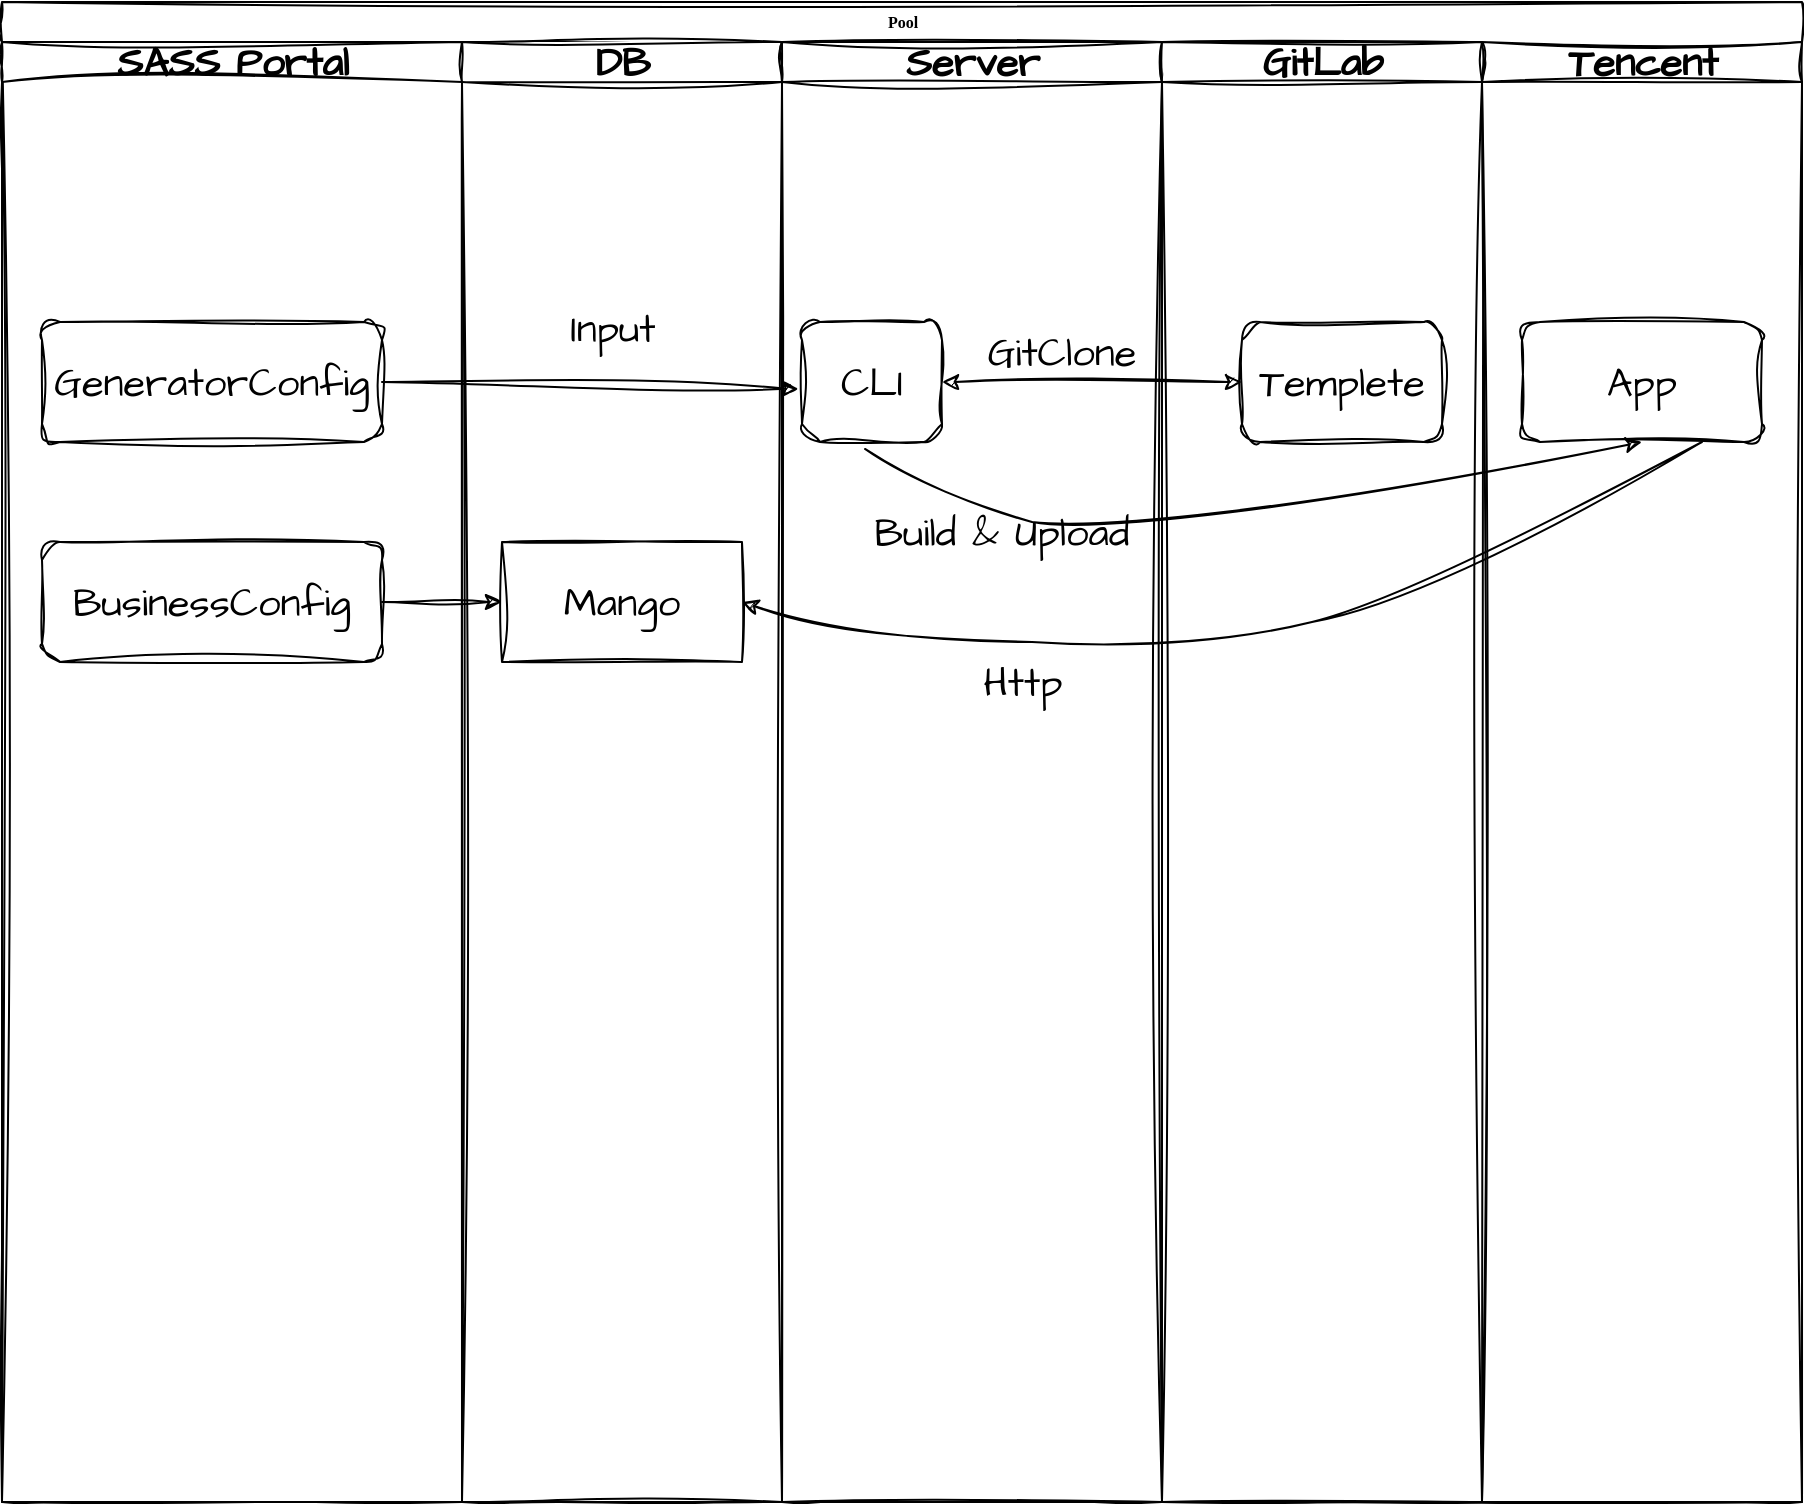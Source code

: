 <mxfile version="21.6.2" type="github">
  <diagram name="Page-1" id="c7488fd3-1785-93aa-aadb-54a6760d102a">
    <mxGraphModel dx="1366" dy="758" grid="1" gridSize="10" guides="1" tooltips="1" connect="1" arrows="1" fold="1" page="1" pageScale="1" pageWidth="1100" pageHeight="850" background="none" math="0" shadow="0">
      <root>
        <mxCell id="0" />
        <mxCell id="1" parent="0" />
        <mxCell id="pInQwndEqvkR__QQOe_d-1" value="Pool" style="swimlane;html=1;childLayout=stackLayout;startSize=20;rounded=0;shadow=0;labelBackgroundColor=none;strokeWidth=1;fontFamily=Verdana;fontSize=8;align=center;sketch=1;hachureGap=4;jiggle=2;curveFitting=1;fontSource=https%3A%2F%2Ffonts.googleapis.com%2Fcss%3Ffamily%3DArchitects%2BDaughter;" vertex="1" parent="1">
          <mxGeometry x="20" y="20" width="900" height="750" as="geometry" />
        </mxCell>
        <mxCell id="pInQwndEqvkR__QQOe_d-2" value="SASS Portal" style="swimlane;html=1;startSize=20;sketch=1;hachureGap=4;jiggle=2;curveFitting=1;fontFamily=Architects Daughter;fontSource=https%3A%2F%2Ffonts.googleapis.com%2Fcss%3Ffamily%3DArchitects%2BDaughter;fontSize=20;" vertex="1" parent="pInQwndEqvkR__QQOe_d-1">
          <mxGeometry y="20" width="230" height="730" as="geometry" />
        </mxCell>
        <mxCell id="pInQwndEqvkR__QQOe_d-3" value="&lt;font style=&quot;font-size: 20px;&quot; face=&quot;Architects Daughter&quot;&gt;BusinessConfig&lt;/font&gt;" style="rounded=1;whiteSpace=wrap;html=1;shadow=0;labelBackgroundColor=none;strokeWidth=1;fontFamily=Verdana;fontSize=8;align=center;sketch=1;hachureGap=4;jiggle=2;curveFitting=1;fontSource=https%3A%2F%2Ffonts.googleapis.com%2Fcss%3Ffamily%3DArchitects%2BDaughter;" vertex="1" parent="pInQwndEqvkR__QQOe_d-2">
          <mxGeometry x="20" y="250" width="170" height="60" as="geometry" />
        </mxCell>
        <mxCell id="pInQwndEqvkR__QQOe_d-46" value="&lt;font style=&quot;font-size: 20px;&quot; face=&quot;Architects Daughter&quot;&gt;GeneratorConfig&lt;/font&gt;" style="rounded=1;whiteSpace=wrap;html=1;shadow=0;labelBackgroundColor=none;strokeWidth=1;fontFamily=Verdana;fontSize=8;align=center;sketch=1;hachureGap=4;jiggle=2;curveFitting=1;fontSource=https%3A%2F%2Ffonts.googleapis.com%2Fcss%3Ffamily%3DArchitects%2BDaughter;" vertex="1" parent="pInQwndEqvkR__QQOe_d-2">
          <mxGeometry x="20" y="140" width="170" height="60" as="geometry" />
        </mxCell>
        <mxCell id="pInQwndEqvkR__QQOe_d-21" value="DB" style="swimlane;html=1;startSize=20;sketch=1;hachureGap=4;jiggle=2;curveFitting=1;fontFamily=Architects Daughter;fontSource=https%3A%2F%2Ffonts.googleapis.com%2Fcss%3Ffamily%3DArchitects%2BDaughter;fontSize=20;" vertex="1" parent="pInQwndEqvkR__QQOe_d-1">
          <mxGeometry x="230" y="20" width="160" height="730" as="geometry" />
        </mxCell>
        <mxCell id="pInQwndEqvkR__QQOe_d-63" value="Mango" style="rounded=0;whiteSpace=wrap;html=1;sketch=1;hachureGap=4;jiggle=2;curveFitting=1;fontFamily=Architects Daughter;fontSource=https%3A%2F%2Ffonts.googleapis.com%2Fcss%3Ffamily%3DArchitects%2BDaughter;fontSize=20;" vertex="1" parent="pInQwndEqvkR__QQOe_d-21">
          <mxGeometry x="20" y="250" width="120" height="60" as="geometry" />
        </mxCell>
        <mxCell id="pInQwndEqvkR__QQOe_d-66" value="Input" style="text;html=1;align=center;verticalAlign=middle;resizable=0;points=[];autosize=1;strokeColor=none;fillColor=none;fontSize=20;fontFamily=Architects Daughter;" vertex="1" parent="pInQwndEqvkR__QQOe_d-21">
          <mxGeometry x="40" y="123" width="70" height="40" as="geometry" />
        </mxCell>
        <mxCell id="pInQwndEqvkR__QQOe_d-23" value="Server" style="swimlane;html=1;startSize=20;sketch=1;hachureGap=4;jiggle=2;curveFitting=1;fontFamily=Architects Daughter;fontSource=https%3A%2F%2Ffonts.googleapis.com%2Fcss%3Ffamily%3DArchitects%2BDaughter;fontSize=20;" vertex="1" parent="pInQwndEqvkR__QQOe_d-1">
          <mxGeometry x="390" y="20" width="190" height="730" as="geometry" />
        </mxCell>
        <mxCell id="pInQwndEqvkR__QQOe_d-22" value="&lt;font style=&quot;font-size: 20px;&quot; data-font-src=&quot;https://fonts.googleapis.com/css?family=Architects+Daughter&quot; face=&quot;Architects Daughter&quot;&gt;CLI&lt;/font&gt;" style="rounded=1;whiteSpace=wrap;html=1;shadow=0;labelBackgroundColor=none;strokeWidth=1;fontFamily=Verdana;fontSize=8;align=center;sketch=1;hachureGap=4;jiggle=2;curveFitting=1;fontSource=https%3A%2F%2Ffonts.googleapis.com%2Fcss%3Ffamily%3DArchitects%2BDaughter;" vertex="1" parent="pInQwndEqvkR__QQOe_d-23">
          <mxGeometry x="10" y="140" width="70" height="60" as="geometry" />
        </mxCell>
        <mxCell id="pInQwndEqvkR__QQOe_d-57" value="Http" style="text;html=1;align=center;verticalAlign=middle;resizable=0;points=[];autosize=1;strokeColor=none;fillColor=none;fontSize=20;fontFamily=Architects Daughter;" vertex="1" parent="pInQwndEqvkR__QQOe_d-23">
          <mxGeometry x="90" y="300" width="60" height="40" as="geometry" />
        </mxCell>
        <mxCell id="pInQwndEqvkR__QQOe_d-58" value="GitClone" style="text;html=1;strokeColor=none;fillColor=none;align=center;verticalAlign=middle;whiteSpace=wrap;rounded=0;fontSize=20;fontFamily=Architects Daughter;" vertex="1" parent="pInQwndEqvkR__QQOe_d-23">
          <mxGeometry x="110" y="140" width="60" height="30" as="geometry" />
        </mxCell>
        <mxCell id="pInQwndEqvkR__QQOe_d-60" value="Build &amp;amp; Upload" style="text;html=1;strokeColor=none;fillColor=none;align=center;verticalAlign=middle;whiteSpace=wrap;rounded=0;fontSize=20;fontFamily=Architects Daughter;" vertex="1" parent="pInQwndEqvkR__QQOe_d-23">
          <mxGeometry x="40" y="230" width="140" height="30" as="geometry" />
        </mxCell>
        <mxCell id="pInQwndEqvkR__QQOe_d-28" value="GitLab" style="swimlane;html=1;startSize=20;sketch=1;hachureGap=4;jiggle=2;curveFitting=1;fontFamily=Architects Daughter;fontSource=https%3A%2F%2Ffonts.googleapis.com%2Fcss%3Ffamily%3DArchitects%2BDaughter;fontSize=20;" vertex="1" parent="pInQwndEqvkR__QQOe_d-1">
          <mxGeometry x="580" y="20" width="160" height="730" as="geometry" />
        </mxCell>
        <mxCell id="pInQwndEqvkR__QQOe_d-48" value="Templete" style="rounded=1;whiteSpace=wrap;html=1;sketch=1;hachureGap=4;jiggle=2;curveFitting=1;fontFamily=Architects Daughter;fontSource=https%3A%2F%2Ffonts.googleapis.com%2Fcss%3Ffamily%3DArchitects%2BDaughter;fontSize=20;" vertex="1" parent="pInQwndEqvkR__QQOe_d-28">
          <mxGeometry x="40" y="140" width="100" height="60" as="geometry" />
        </mxCell>
        <mxCell id="pInQwndEqvkR__QQOe_d-37" value="Tencent" style="swimlane;html=1;startSize=20;sketch=1;hachureGap=4;jiggle=2;curveFitting=1;fontFamily=Architects Daughter;fontSource=https%3A%2F%2Ffonts.googleapis.com%2Fcss%3Ffamily%3DArchitects%2BDaughter;fontSize=20;" vertex="1" parent="pInQwndEqvkR__QQOe_d-1">
          <mxGeometry x="740" y="20" width="160" height="730" as="geometry" />
        </mxCell>
        <mxCell id="pInQwndEqvkR__QQOe_d-52" value="App" style="rounded=1;whiteSpace=wrap;html=1;sketch=1;hachureGap=4;jiggle=2;curveFitting=1;fontFamily=Architects Daughter;fontSource=https%3A%2F%2Ffonts.googleapis.com%2Fcss%3Ffamily%3DArchitects%2BDaughter;fontSize=20;" vertex="1" parent="pInQwndEqvkR__QQOe_d-37">
          <mxGeometry x="20" y="140" width="120" height="60" as="geometry" />
        </mxCell>
        <mxCell id="pInQwndEqvkR__QQOe_d-47" value="" style="endArrow=classic;html=1;rounded=0;sketch=1;hachureGap=4;jiggle=2;curveFitting=1;fontFamily=Architects Daughter;fontSource=https%3A%2F%2Ffonts.googleapis.com%2Fcss%3Ffamily%3DArchitects%2BDaughter;fontSize=16;exitX=1;exitY=0.5;exitDx=0;exitDy=0;entryX=-0.025;entryY=0.558;entryDx=0;entryDy=0;entryPerimeter=0;" edge="1" parent="pInQwndEqvkR__QQOe_d-1" source="pInQwndEqvkR__QQOe_d-46" target="pInQwndEqvkR__QQOe_d-22">
          <mxGeometry width="50" height="50" relative="1" as="geometry">
            <mxPoint x="280" y="220" as="sourcePoint" />
            <mxPoint x="330" y="170" as="targetPoint" />
          </mxGeometry>
        </mxCell>
        <mxCell id="pInQwndEqvkR__QQOe_d-53" value="" style="curved=1;endArrow=classic;html=1;rounded=0;sketch=1;hachureGap=4;jiggle=2;curveFitting=1;fontFamily=Architects Daughter;fontSource=https%3A%2F%2Ffonts.googleapis.com%2Fcss%3Ffamily%3DArchitects%2BDaughter;fontSize=16;exitX=0.45;exitY=1.058;exitDx=0;exitDy=0;exitPerimeter=0;entryX=0.5;entryY=1;entryDx=0;entryDy=0;" edge="1" parent="pInQwndEqvkR__QQOe_d-1" source="pInQwndEqvkR__QQOe_d-22" target="pInQwndEqvkR__QQOe_d-52">
          <mxGeometry width="50" height="50" relative="1" as="geometry">
            <mxPoint x="390" y="320" as="sourcePoint" />
            <mxPoint x="440" y="270" as="targetPoint" />
            <Array as="points">
              <mxPoint x="470" y="250" />
              <mxPoint x="560" y="270" />
            </Array>
          </mxGeometry>
        </mxCell>
        <mxCell id="pInQwndEqvkR__QQOe_d-55" value="" style="curved=1;endArrow=classic;html=1;rounded=0;sketch=1;hachureGap=4;jiggle=2;curveFitting=1;fontFamily=Architects Daughter;fontSource=https%3A%2F%2Ffonts.googleapis.com%2Fcss%3Ffamily%3DArchitects%2BDaughter;fontSize=16;exitX=0.75;exitY=1;exitDx=0;exitDy=0;entryX=1;entryY=0.5;entryDx=0;entryDy=0;" edge="1" parent="pInQwndEqvkR__QQOe_d-1" source="pInQwndEqvkR__QQOe_d-52" target="pInQwndEqvkR__QQOe_d-63">
          <mxGeometry width="50" height="50" relative="1" as="geometry">
            <mxPoint x="360" y="390" as="sourcePoint" />
            <mxPoint x="410" y="340" as="targetPoint" />
            <Array as="points">
              <mxPoint x="710" y="300" />
              <mxPoint x="600" y="320" />
              <mxPoint x="430" y="320" />
            </Array>
          </mxGeometry>
        </mxCell>
        <mxCell id="pInQwndEqvkR__QQOe_d-59" value="" style="endArrow=classic;startArrow=classic;html=1;rounded=0;sketch=1;hachureGap=4;jiggle=2;curveFitting=1;fontFamily=Architects Daughter;fontSource=https%3A%2F%2Ffonts.googleapis.com%2Fcss%3Ffamily%3DArchitects%2BDaughter;fontSize=16;entryX=0;entryY=0.5;entryDx=0;entryDy=0;" edge="1" parent="pInQwndEqvkR__QQOe_d-1" source="pInQwndEqvkR__QQOe_d-22" target="pInQwndEqvkR__QQOe_d-48">
          <mxGeometry width="50" height="50" relative="1" as="geometry">
            <mxPoint x="60" y="200" as="sourcePoint" />
            <mxPoint x="470.711" y="190" as="targetPoint" />
          </mxGeometry>
        </mxCell>
        <mxCell id="pInQwndEqvkR__QQOe_d-65" style="edgeStyle=orthogonalEdgeStyle;rounded=0;sketch=1;hachureGap=4;jiggle=2;curveFitting=1;orthogonalLoop=1;jettySize=auto;html=1;fontFamily=Architects Daughter;fontSource=https%3A%2F%2Ffonts.googleapis.com%2Fcss%3Ffamily%3DArchitects%2BDaughter;fontSize=16;entryX=0;entryY=0.5;entryDx=0;entryDy=0;" edge="1" parent="pInQwndEqvkR__QQOe_d-1" source="pInQwndEqvkR__QQOe_d-3" target="pInQwndEqvkR__QQOe_d-63">
          <mxGeometry relative="1" as="geometry">
            <mxPoint x="220" y="300" as="targetPoint" />
          </mxGeometry>
        </mxCell>
      </root>
    </mxGraphModel>
  </diagram>
</mxfile>
